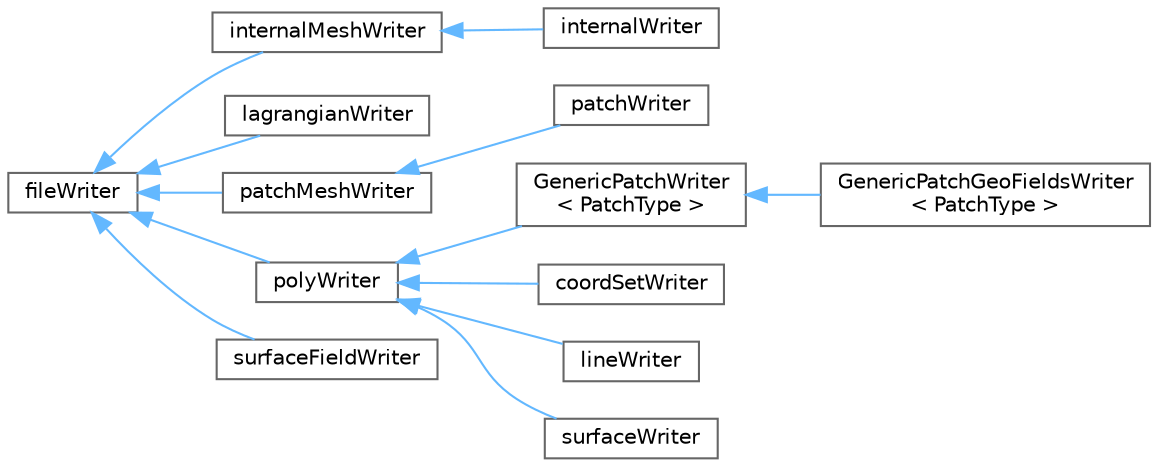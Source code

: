 digraph "Graphical Class Hierarchy"
{
 // LATEX_PDF_SIZE
  bgcolor="transparent";
  edge [fontname=Helvetica,fontsize=10,labelfontname=Helvetica,labelfontsize=10];
  node [fontname=Helvetica,fontsize=10,shape=box,height=0.2,width=0.4];
  rankdir="LR";
  Node0 [id="Node000000",label="fileWriter",height=0.2,width=0.4,color="grey40", fillcolor="white", style="filled",URL="$classFoam_1_1vtk_1_1fileWriter.html",tooltip="Base class for VTK output writers that handle geometry and fields (eg, vtp, vtu data)...."];
  Node0 -> Node1 [id="edge4663_Node000000_Node000001",dir="back",color="steelblue1",style="solid",tooltip=" "];
  Node1 [id="Node000001",label="internalMeshWriter",height=0.2,width=0.4,color="grey40", fillcolor="white", style="filled",URL="$classFoam_1_1vtk_1_1internalMeshWriter.html",tooltip="Write an OpenFOAM volume (internal) geometry and internal fields as a vtu file or a legacy vtk file."];
  Node1 -> Node2 [id="edge4664_Node000001_Node000002",dir="back",color="steelblue1",style="solid",tooltip=" "];
  Node2 [id="Node000002",label="internalWriter",height=0.2,width=0.4,color="grey40", fillcolor="white", style="filled",URL="$classFoam_1_1vtk_1_1internalWriter.html",tooltip="Write an OpenFOAM volume (internal) geometry and internal fields as a vtu file or a legacy vtk file."];
  Node0 -> Node3 [id="edge4665_Node000000_Node000003",dir="back",color="steelblue1",style="solid",tooltip=" "];
  Node3 [id="Node000003",label="lagrangianWriter",height=0.2,width=0.4,color="grey40", fillcolor="white", style="filled",URL="$classFoam_1_1vtk_1_1lagrangianWriter.html",tooltip="Write lagrangian (cloud) positions and fields (as PointData) in VTP format. Legacy VTK format is inte..."];
  Node0 -> Node4 [id="edge4666_Node000000_Node000004",dir="back",color="steelblue1",style="solid",tooltip=" "];
  Node4 [id="Node000004",label="patchMeshWriter",height=0.2,width=0.4,color="grey40", fillcolor="white", style="filled",URL="$classFoam_1_1vtk_1_1patchMeshWriter.html",tooltip="Write OpenFOAM patches and patch fields in VTP or legacy vtk format."];
  Node4 -> Node5 [id="edge4667_Node000004_Node000005",dir="back",color="steelblue1",style="solid",tooltip=" "];
  Node5 [id="Node000005",label="patchWriter",height=0.2,width=0.4,color="grey40", fillcolor="white", style="filled",URL="$classFoam_1_1vtk_1_1patchWriter.html",tooltip="Write OpenFOAM patches and patch fields in VTP or legacy vtk format."];
  Node0 -> Node6 [id="edge4668_Node000000_Node000006",dir="back",color="steelblue1",style="solid",tooltip=" "];
  Node6 [id="Node000006",label="polyWriter",height=0.2,width=0.4,color="grey40", fillcolor="white", style="filled",URL="$classFoam_1_1vtk_1_1polyWriter.html",tooltip="Write faces/points (optionally with fields) as a vtp file or a legacy vtk file."];
  Node6 -> Node7 [id="edge4669_Node000006_Node000007",dir="back",color="steelblue1",style="solid",tooltip=" "];
  Node7 [id="Node000007",label="GenericPatchWriter\l\< PatchType \>",height=0.2,width=0.4,color="grey40", fillcolor="white", style="filled",URL="$classFoam_1_1vtk_1_1GenericPatchWriter.html",tooltip="Write concrete PrimitivePatch faces/points (optionally with fields) as a vtp file or a legacy vtk fil..."];
  Node7 -> Node8 [id="edge4670_Node000007_Node000008",dir="back",color="steelblue1",style="solid",tooltip=" "];
  Node8 [id="Node000008",label="GenericPatchGeoFieldsWriter\l\< PatchType \>",height=0.2,width=0.4,color="grey40", fillcolor="white", style="filled",URL="$classFoam_1_1vtk_1_1GenericPatchGeoFieldsWriter.html",tooltip="A Foam::vtk::GenericPatchWriter with support for geometric fields."];
  Node6 -> Node9 [id="edge4671_Node000006_Node000009",dir="back",color="steelblue1",style="solid",tooltip=" "];
  Node9 [id="Node000009",label="coordSetWriter",height=0.2,width=0.4,color="grey40", fillcolor="white", style="filled",URL="$classFoam_1_1vtk_1_1coordSetWriter.html",tooltip="Write as points/lines, optionally with fields, as a vtp file or a legacy vtk file."];
  Node6 -> Node10 [id="edge4672_Node000006_Node000010",dir="back",color="steelblue1",style="solid",tooltip=" "];
  Node10 [id="Node000010",label="lineWriter",height=0.2,width=0.4,color="grey40", fillcolor="white", style="filled",URL="$classFoam_1_1vtk_1_1lineWriter.html",tooltip="Write edge/points (optionally with fields) as a vtp file or a legacy vtk file."];
  Node6 -> Node11 [id="edge4673_Node000006_Node000011",dir="back",color="steelblue1",style="solid",tooltip=" "];
  Node11 [id="Node000011",label="surfaceWriter",height=0.2,width=0.4,color="grey40", fillcolor="white", style="filled",URL="$classFoam_1_1vtk_1_1surfaceWriter.html",tooltip="Write faces/points (optionally with fields) as a vtp file or a legacy vtk file."];
  Node0 -> Node12 [id="edge4674_Node000000_Node000012",dir="back",color="steelblue1",style="solid",tooltip=" "];
  Node12 [id="Node000012",label="surfaceFieldWriter",height=0.2,width=0.4,color="grey40", fillcolor="white", style="filled",URL="$classFoam_1_1vtk_1_1surfaceFieldWriter.html",tooltip="Write surfaces fields (as PointData) in VTP format. Legacy VTK format is intentionally not supported."];
}
